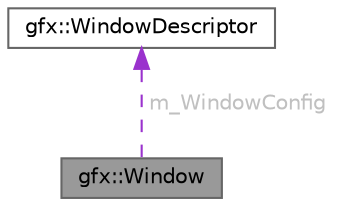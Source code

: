 digraph "gfx::Window"
{
 // LATEX_PDF_SIZE
  bgcolor="transparent";
  edge [fontname=Helvetica,fontsize=10,labelfontname=Helvetica,labelfontsize=10];
  node [fontname=Helvetica,fontsize=10,shape=box,height=0.2,width=0.4];
  Node1 [id="Node000001",label="gfx::Window",height=0.2,width=0.4,color="gray40", fillcolor="grey60", style="filled", fontcolor="black",tooltip="Abstract interface for a window in the graphics system."];
  Node2 -> Node1 [id="edge1_Node000001_Node000002",dir="back",color="darkorchid3",style="dashed",tooltip=" ",label=<<TABLE CELLBORDER="0" BORDER="0"><TR><TD VALIGN="top" ALIGN="LEFT" CELLPADDING="1" CELLSPACING="0">m_WindowConfig</TD></TR>
</TABLE>> ,fontcolor="grey" ];
  Node2 [id="Node000002",label="gfx::WindowDescriptor",height=0.2,width=0.4,color="gray40", fillcolor="white", style="filled",URL="$structgfx_1_1_window_descriptor.html",tooltip="Descriptor structure for window configuration."];
}
